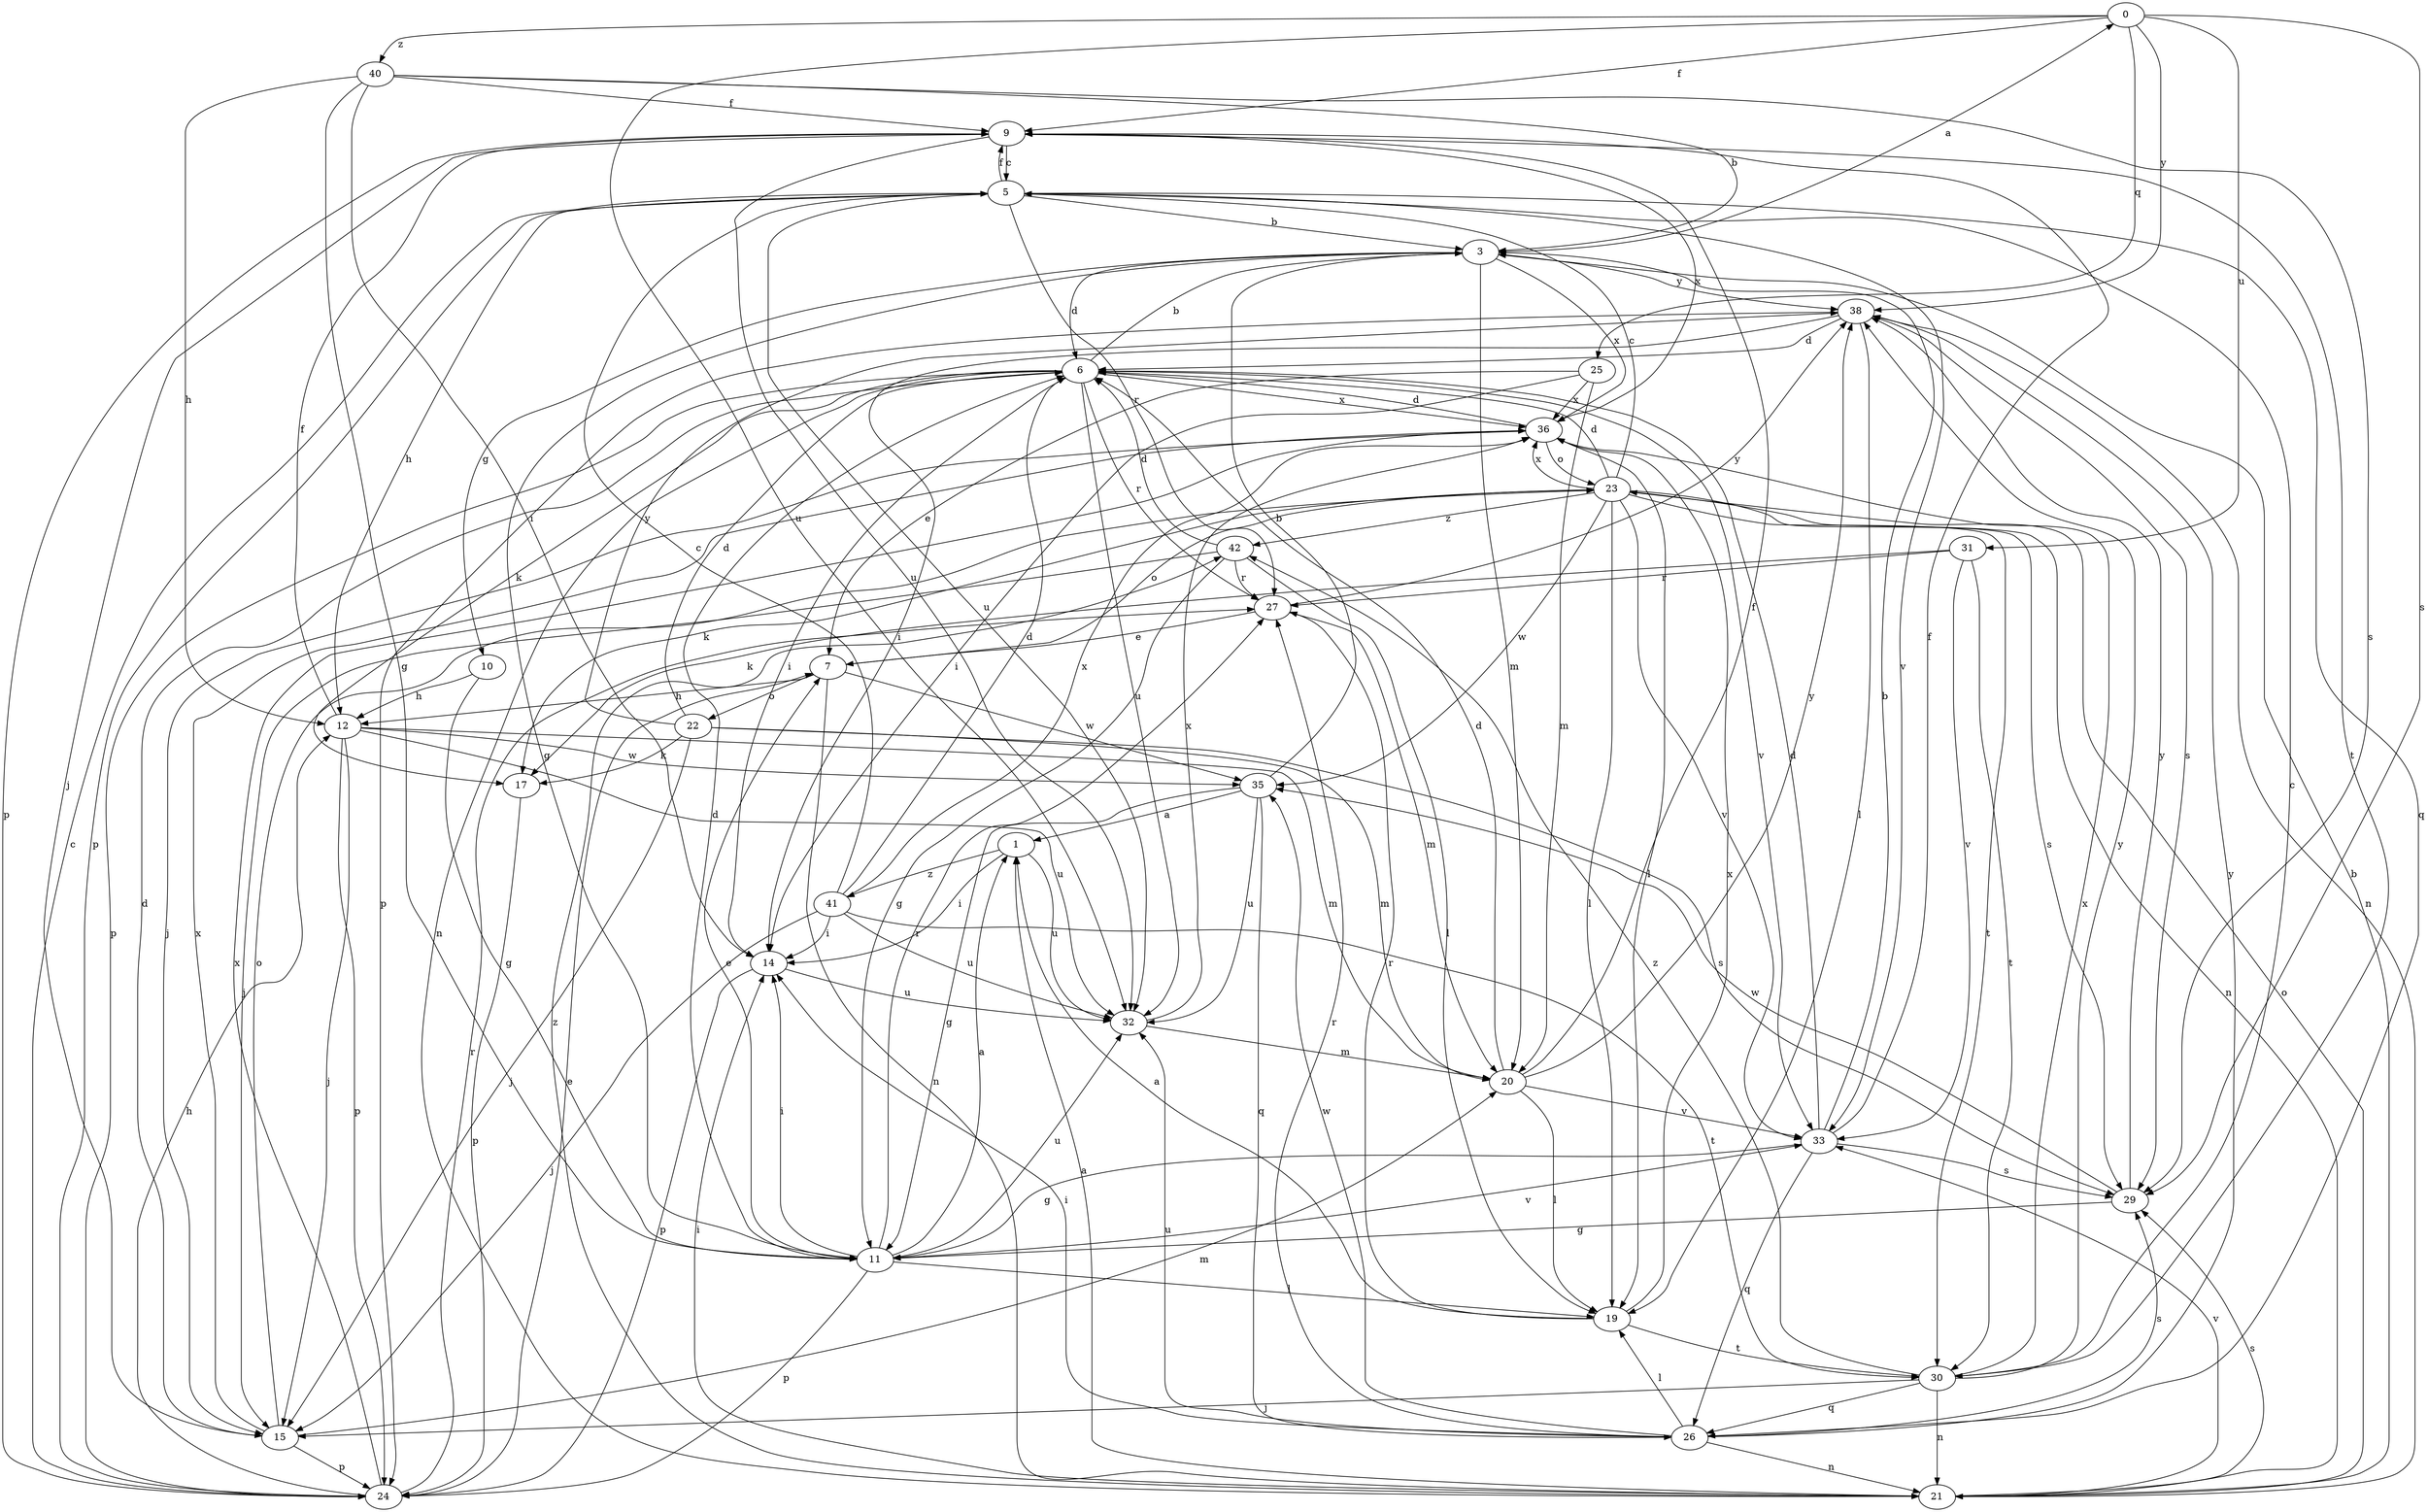 strict digraph  {
0;
1;
3;
5;
6;
7;
9;
10;
11;
12;
14;
15;
17;
19;
20;
21;
22;
23;
24;
25;
26;
27;
29;
30;
31;
32;
33;
35;
36;
38;
40;
41;
42;
0 -> 9  [label=f];
0 -> 25  [label=q];
0 -> 29  [label=s];
0 -> 31  [label=u];
0 -> 32  [label=u];
0 -> 38  [label=y];
0 -> 40  [label=z];
1 -> 14  [label=i];
1 -> 32  [label=u];
1 -> 41  [label=z];
3 -> 0  [label=a];
3 -> 6  [label=d];
3 -> 10  [label=g];
3 -> 11  [label=g];
3 -> 20  [label=m];
3 -> 36  [label=x];
3 -> 38  [label=y];
5 -> 3  [label=b];
5 -> 9  [label=f];
5 -> 12  [label=h];
5 -> 24  [label=p];
5 -> 26  [label=q];
5 -> 27  [label=r];
5 -> 32  [label=u];
5 -> 33  [label=v];
6 -> 3  [label=b];
6 -> 14  [label=i];
6 -> 17  [label=k];
6 -> 21  [label=n];
6 -> 24  [label=p];
6 -> 27  [label=r];
6 -> 32  [label=u];
6 -> 33  [label=v];
6 -> 36  [label=x];
7 -> 12  [label=h];
7 -> 21  [label=n];
7 -> 22  [label=o];
7 -> 23  [label=o];
7 -> 35  [label=w];
9 -> 5  [label=c];
9 -> 15  [label=j];
9 -> 24  [label=p];
9 -> 30  [label=t];
9 -> 32  [label=u];
9 -> 36  [label=x];
10 -> 11  [label=g];
10 -> 12  [label=h];
11 -> 1  [label=a];
11 -> 6  [label=d];
11 -> 7  [label=e];
11 -> 14  [label=i];
11 -> 19  [label=l];
11 -> 24  [label=p];
11 -> 27  [label=r];
11 -> 32  [label=u];
11 -> 33  [label=v];
12 -> 9  [label=f];
12 -> 15  [label=j];
12 -> 20  [label=m];
12 -> 24  [label=p];
12 -> 32  [label=u];
12 -> 35  [label=w];
14 -> 24  [label=p];
14 -> 32  [label=u];
15 -> 6  [label=d];
15 -> 20  [label=m];
15 -> 23  [label=o];
15 -> 24  [label=p];
15 -> 36  [label=x];
17 -> 24  [label=p];
19 -> 1  [label=a];
19 -> 27  [label=r];
19 -> 30  [label=t];
19 -> 36  [label=x];
20 -> 6  [label=d];
20 -> 9  [label=f];
20 -> 19  [label=l];
20 -> 33  [label=v];
20 -> 38  [label=y];
21 -> 1  [label=a];
21 -> 3  [label=b];
21 -> 14  [label=i];
21 -> 23  [label=o];
21 -> 29  [label=s];
21 -> 33  [label=v];
21 -> 42  [label=z];
22 -> 6  [label=d];
22 -> 15  [label=j];
22 -> 17  [label=k];
22 -> 20  [label=m];
22 -> 29  [label=s];
22 -> 38  [label=y];
23 -> 5  [label=c];
23 -> 6  [label=d];
23 -> 17  [label=k];
23 -> 19  [label=l];
23 -> 21  [label=n];
23 -> 29  [label=s];
23 -> 30  [label=t];
23 -> 33  [label=v];
23 -> 35  [label=w];
23 -> 36  [label=x];
23 -> 42  [label=z];
24 -> 5  [label=c];
24 -> 7  [label=e];
24 -> 12  [label=h];
24 -> 27  [label=r];
24 -> 36  [label=x];
25 -> 7  [label=e];
25 -> 14  [label=i];
25 -> 20  [label=m];
25 -> 36  [label=x];
26 -> 14  [label=i];
26 -> 19  [label=l];
26 -> 21  [label=n];
26 -> 27  [label=r];
26 -> 29  [label=s];
26 -> 32  [label=u];
26 -> 35  [label=w];
26 -> 38  [label=y];
27 -> 7  [label=e];
27 -> 20  [label=m];
27 -> 38  [label=y];
29 -> 11  [label=g];
29 -> 35  [label=w];
29 -> 38  [label=y];
30 -> 5  [label=c];
30 -> 15  [label=j];
30 -> 21  [label=n];
30 -> 26  [label=q];
30 -> 36  [label=x];
30 -> 38  [label=y];
30 -> 42  [label=z];
31 -> 17  [label=k];
31 -> 27  [label=r];
31 -> 30  [label=t];
31 -> 33  [label=v];
32 -> 20  [label=m];
32 -> 36  [label=x];
33 -> 3  [label=b];
33 -> 6  [label=d];
33 -> 9  [label=f];
33 -> 11  [label=g];
33 -> 26  [label=q];
33 -> 29  [label=s];
35 -> 1  [label=a];
35 -> 3  [label=b];
35 -> 11  [label=g];
35 -> 26  [label=q];
35 -> 32  [label=u];
36 -> 6  [label=d];
36 -> 15  [label=j];
36 -> 19  [label=l];
36 -> 23  [label=o];
38 -> 6  [label=d];
38 -> 14  [label=i];
38 -> 19  [label=l];
38 -> 21  [label=n];
38 -> 24  [label=p];
38 -> 29  [label=s];
40 -> 3  [label=b];
40 -> 9  [label=f];
40 -> 11  [label=g];
40 -> 12  [label=h];
40 -> 14  [label=i];
40 -> 29  [label=s];
41 -> 5  [label=c];
41 -> 6  [label=d];
41 -> 14  [label=i];
41 -> 15  [label=j];
41 -> 30  [label=t];
41 -> 32  [label=u];
41 -> 36  [label=x];
42 -> 6  [label=d];
42 -> 11  [label=g];
42 -> 15  [label=j];
42 -> 19  [label=l];
42 -> 27  [label=r];
}

